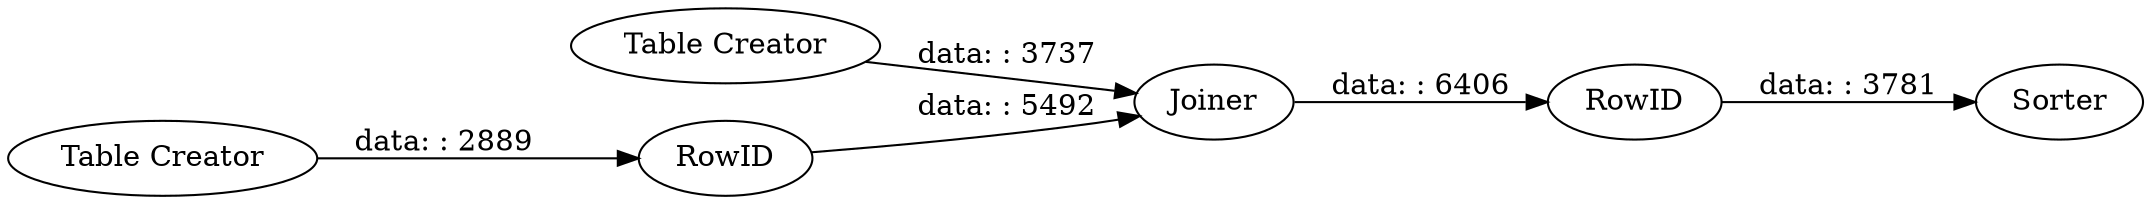 digraph {
	"6850036019078981446_4" [label=RowID]
	"6850036019078981446_1" [label="Table Creator"]
	"6850036019078981446_5" [label=RowID]
	"6850036019078981446_6" [label=Sorter]
	"6850036019078981446_2" [label="Table Creator"]
	"6850036019078981446_3" [label=Joiner]
	"6850036019078981446_5" -> "6850036019078981446_3" [label="data: : 5492"]
	"6850036019078981446_2" -> "6850036019078981446_5" [label="data: : 2889"]
	"6850036019078981446_1" -> "6850036019078981446_3" [label="data: : 3737"]
	"6850036019078981446_4" -> "6850036019078981446_6" [label="data: : 3781"]
	"6850036019078981446_3" -> "6850036019078981446_4" [label="data: : 6406"]
	rankdir=LR
}
